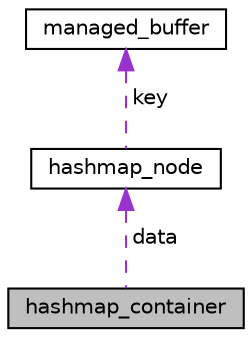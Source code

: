digraph "hashmap_container"
{
 // LATEX_PDF_SIZE
  edge [fontname="Helvetica",fontsize="10",labelfontname="Helvetica",labelfontsize="10"];
  node [fontname="Helvetica",fontsize="10",shape=record];
  Node1 [label="hashmap_container",height=0.2,width=0.4,color="black", fillcolor="grey75", style="filled", fontcolor="black",tooltip="The container of a hashmap."];
  Node2 -> Node1 [dir="back",color="darkorchid3",fontsize="10",style="dashed",label=" data" ,fontname="Helvetica"];
  Node2 [label="hashmap_node",height=0.2,width=0.4,color="black", fillcolor="white", style="filled",URL="$structhashmap__node.html",tooltip=" "];
  Node3 -> Node2 [dir="back",color="darkorchid3",fontsize="10",style="dashed",label=" key" ,fontname="Helvetica"];
  Node3 [label="managed_buffer",height=0.2,width=0.4,color="black", fillcolor="white", style="filled",URL="$structmanaged__buffer.html",tooltip=" "];
}
